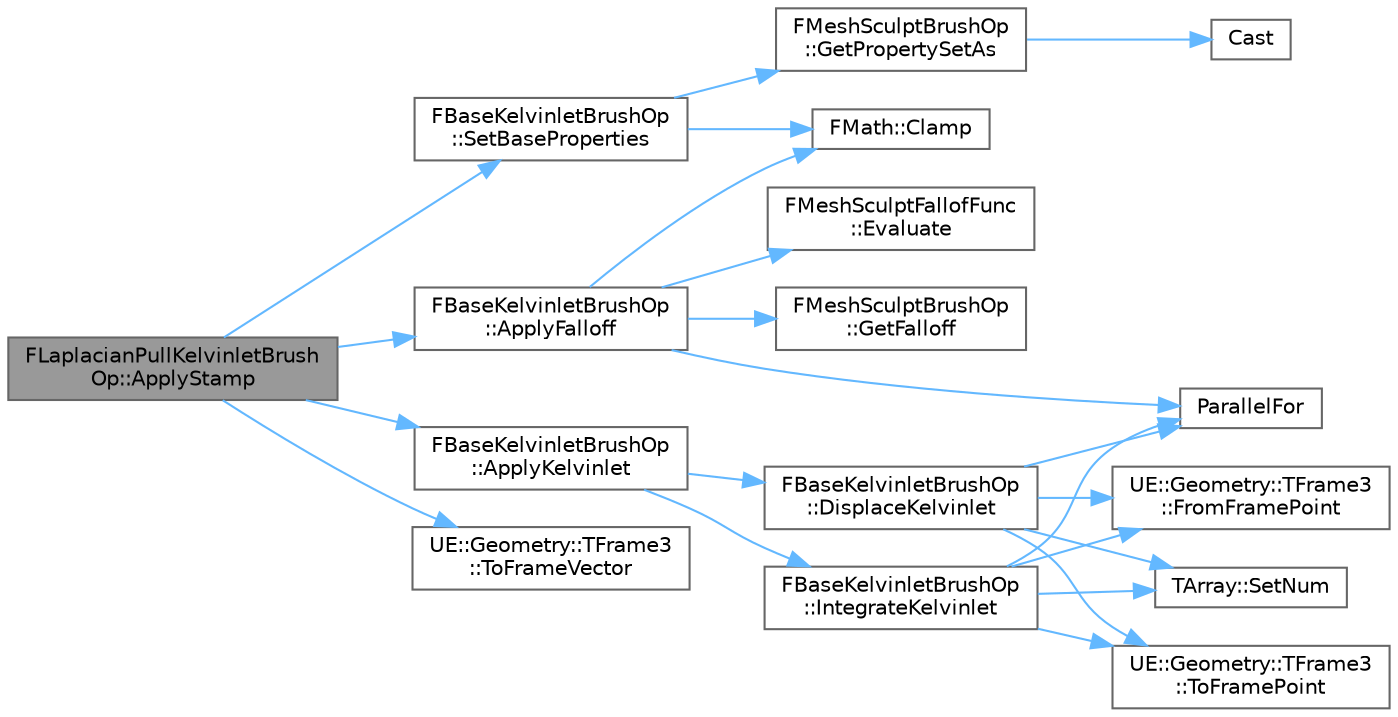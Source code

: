 digraph "FLaplacianPullKelvinletBrushOp::ApplyStamp"
{
 // INTERACTIVE_SVG=YES
 // LATEX_PDF_SIZE
  bgcolor="transparent";
  edge [fontname=Helvetica,fontsize=10,labelfontname=Helvetica,labelfontsize=10];
  node [fontname=Helvetica,fontsize=10,shape=box,height=0.2,width=0.4];
  rankdir="LR";
  Node1 [id="Node000001",label="FLaplacianPullKelvinletBrush\lOp::ApplyStamp",height=0.2,width=0.4,color="gray40", fillcolor="grey60", style="filled", fontcolor="black",tooltip=" "];
  Node1 -> Node2 [id="edge1_Node000001_Node000002",color="steelblue1",style="solid",tooltip=" "];
  Node2 [id="Node000002",label="FBaseKelvinletBrushOp\l::ApplyFalloff",height=0.2,width=0.4,color="grey40", fillcolor="white", style="filled",URL="$d2/dee/classFBaseKelvinletBrushOp.html#a35c8a41e0334dd31a2a52dd7822c0f12",tooltip=" "];
  Node2 -> Node3 [id="edge2_Node000002_Node000003",color="steelblue1",style="solid",tooltip=" "];
  Node3 [id="Node000003",label="FMath::Clamp",height=0.2,width=0.4,color="grey40", fillcolor="white", style="filled",URL="$dc/d20/structFMath.html#a7dbca5929b2ea7f13304eb4c927dab6c",tooltip="Clamps X to be between Min and Max, inclusive."];
  Node2 -> Node4 [id="edge3_Node000002_Node000004",color="steelblue1",style="solid",tooltip=" "];
  Node4 [id="Node000004",label="FMeshSculptFallofFunc\l::Evaluate",height=0.2,width=0.4,color="grey40", fillcolor="white", style="filled",URL="$db/de0/classFMeshSculptFallofFunc.html#a8dfe56c79690103873ab4fec13f131dd",tooltip=" "];
  Node2 -> Node5 [id="edge4_Node000002_Node000005",color="steelblue1",style="solid",tooltip=" "];
  Node5 [id="Node000005",label="FMeshSculptBrushOp\l::GetFalloff",height=0.2,width=0.4,color="grey40", fillcolor="white", style="filled",URL="$d0/ddd/classFMeshSculptBrushOp.html#a3c28110bc128c1a7d498362577f437bc",tooltip=" "];
  Node2 -> Node6 [id="edge5_Node000002_Node000006",color="steelblue1",style="solid",tooltip=" "];
  Node6 [id="Node000006",label="ParallelFor",height=0.2,width=0.4,color="grey40", fillcolor="white", style="filled",URL="$d2/da1/ParallelFor_8h.html#a68b625089b9c041b662a1605dbef98f0",tooltip="General purpose parallel for that uses the taskgraph."];
  Node1 -> Node7 [id="edge6_Node000001_Node000007",color="steelblue1",style="solid",tooltip=" "];
  Node7 [id="Node000007",label="FBaseKelvinletBrushOp\l::ApplyKelvinlet",height=0.2,width=0.4,color="grey40", fillcolor="white", style="filled",URL="$d2/dee/classFBaseKelvinletBrushOp.html#a664a74477be8f5e93cf8c039f7fc086d",tooltip=" "];
  Node7 -> Node8 [id="edge7_Node000007_Node000008",color="steelblue1",style="solid",tooltip=" "];
  Node8 [id="Node000008",label="FBaseKelvinletBrushOp\l::DisplaceKelvinlet",height=0.2,width=0.4,color="grey40", fillcolor="white", style="filled",URL="$d2/dee/classFBaseKelvinletBrushOp.html#a332606a0a2d73773d9818a817f5b3bb8",tooltip=" "];
  Node8 -> Node9 [id="edge8_Node000008_Node000009",color="steelblue1",style="solid",tooltip=" "];
  Node9 [id="Node000009",label="UE::Geometry::TFrame3\l::FromFramePoint",height=0.2,width=0.4,color="grey40", fillcolor="white", style="filled",URL="$d6/d82/structUE_1_1Geometry_1_1TFrame3.html#aba8614c6f24bcaa487f5e96c821b4da5",tooltip=" "];
  Node8 -> Node6 [id="edge9_Node000008_Node000006",color="steelblue1",style="solid",tooltip=" "];
  Node8 -> Node10 [id="edge10_Node000008_Node000010",color="steelblue1",style="solid",tooltip=" "];
  Node10 [id="Node000010",label="TArray::SetNum",height=0.2,width=0.4,color="grey40", fillcolor="white", style="filled",URL="$d4/d52/classTArray.html#a38b903bce3a5367f41d2268ee6a58d0a",tooltip="Resizes array to given number of elements."];
  Node8 -> Node11 [id="edge11_Node000008_Node000011",color="steelblue1",style="solid",tooltip=" "];
  Node11 [id="Node000011",label="UE::Geometry::TFrame3\l::ToFramePoint",height=0.2,width=0.4,color="grey40", fillcolor="white", style="filled",URL="$d6/d82/structUE_1_1Geometry_1_1TFrame3.html#a94bad1fd031c1af8b57bb2e386ffbeaf",tooltip=" "];
  Node7 -> Node12 [id="edge12_Node000007_Node000012",color="steelblue1",style="solid",tooltip=" "];
  Node12 [id="Node000012",label="FBaseKelvinletBrushOp\l::IntegrateKelvinlet",height=0.2,width=0.4,color="grey40", fillcolor="white", style="filled",URL="$d2/dee/classFBaseKelvinletBrushOp.html#a3b7dcaa858a6258ef7921d37810aefa7",tooltip=" "];
  Node12 -> Node9 [id="edge13_Node000012_Node000009",color="steelblue1",style="solid",tooltip=" "];
  Node12 -> Node6 [id="edge14_Node000012_Node000006",color="steelblue1",style="solid",tooltip=" "];
  Node12 -> Node10 [id="edge15_Node000012_Node000010",color="steelblue1",style="solid",tooltip=" "];
  Node12 -> Node11 [id="edge16_Node000012_Node000011",color="steelblue1",style="solid",tooltip=" "];
  Node1 -> Node13 [id="edge17_Node000001_Node000013",color="steelblue1",style="solid",tooltip=" "];
  Node13 [id="Node000013",label="FBaseKelvinletBrushOp\l::SetBaseProperties",height=0.2,width=0.4,color="grey40", fillcolor="white", style="filled",URL="$d2/dee/classFBaseKelvinletBrushOp.html#a5921ec92b657dca34fd3a56153e27480",tooltip=" "];
  Node13 -> Node3 [id="edge18_Node000013_Node000003",color="steelblue1",style="solid",tooltip=" "];
  Node13 -> Node14 [id="edge19_Node000013_Node000014",color="steelblue1",style="solid",tooltip=" "];
  Node14 [id="Node000014",label="FMeshSculptBrushOp\l::GetPropertySetAs",height=0.2,width=0.4,color="grey40", fillcolor="white", style="filled",URL="$d0/ddd/classFMeshSculptBrushOp.html#a30d6841a21a51f55a092ddc97e889a67",tooltip=" "];
  Node14 -> Node15 [id="edge20_Node000014_Node000015",color="steelblue1",style="solid",tooltip=" "];
  Node15 [id="Node000015",label="Cast",height=0.2,width=0.4,color="grey40", fillcolor="white", style="filled",URL="$d4/d55/Casts_8h.html#af337187a7ebe36fac35ea41db8a65ba9",tooltip=" "];
  Node1 -> Node16 [id="edge21_Node000001_Node000016",color="steelblue1",style="solid",tooltip=" "];
  Node16 [id="Node000016",label="UE::Geometry::TFrame3\l::ToFrameVector",height=0.2,width=0.4,color="grey40", fillcolor="white", style="filled",URL="$d6/d82/structUE_1_1Geometry_1_1TFrame3.html#ab085a3b76a1a22ead0e7cd7300f9db4c",tooltip=" "];
}

